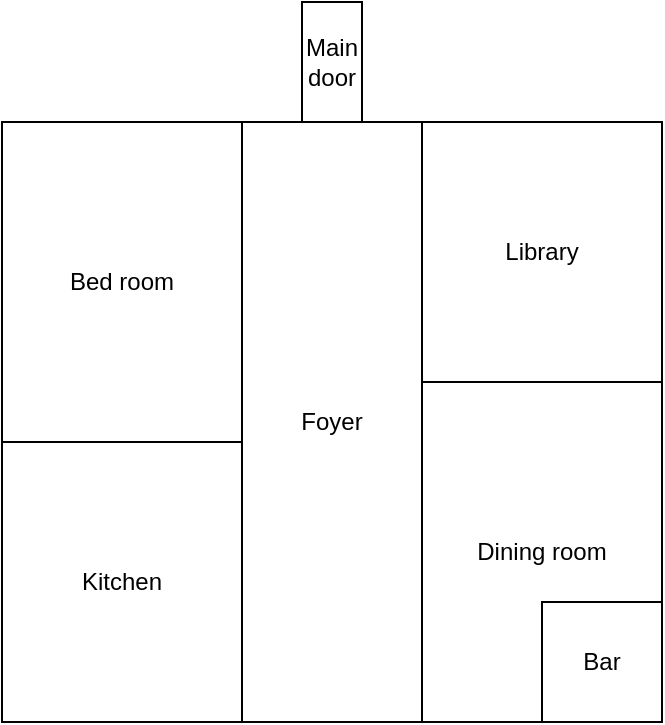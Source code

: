<mxfile version="26.0.16">
  <diagram name="Seite-1" id="L8igF-Z9_EGI9vsI968U">
    <mxGraphModel dx="1434" dy="772" grid="1" gridSize="10" guides="1" tooltips="1" connect="1" arrows="1" fold="1" page="1" pageScale="1" pageWidth="827" pageHeight="1169" math="0" shadow="0">
      <root>
        <mxCell id="0" />
        <mxCell id="1" parent="0" />
        <mxCell id="rI1pefTLXx3WVDRIbppG-1" value="Foyer" style="rounded=0;whiteSpace=wrap;html=1;" vertex="1" parent="1">
          <mxGeometry x="380" y="190" width="90" height="300" as="geometry" />
        </mxCell>
        <mxCell id="rI1pefTLXx3WVDRIbppG-2" value="Library" style="rounded=0;whiteSpace=wrap;html=1;" vertex="1" parent="1">
          <mxGeometry x="470" y="190" width="120" height="130" as="geometry" />
        </mxCell>
        <mxCell id="rI1pefTLXx3WVDRIbppG-3" value="Dining room" style="rounded=0;whiteSpace=wrap;html=1;" vertex="1" parent="1">
          <mxGeometry x="470" y="320" width="120" height="170" as="geometry" />
        </mxCell>
        <mxCell id="rI1pefTLXx3WVDRIbppG-4" value="Kitchen" style="rounded=0;whiteSpace=wrap;html=1;" vertex="1" parent="1">
          <mxGeometry x="260" y="350" width="120" height="140" as="geometry" />
        </mxCell>
        <mxCell id="rI1pefTLXx3WVDRIbppG-5" value="Bed room" style="rounded=0;whiteSpace=wrap;html=1;" vertex="1" parent="1">
          <mxGeometry x="260" y="190" width="120" height="160" as="geometry" />
        </mxCell>
        <mxCell id="rI1pefTLXx3WVDRIbppG-6" value="Main door" style="rounded=0;whiteSpace=wrap;html=1;" vertex="1" parent="1">
          <mxGeometry x="410" y="130" width="30" height="60" as="geometry" />
        </mxCell>
        <mxCell id="rI1pefTLXx3WVDRIbppG-7" value="Bar" style="rounded=0;whiteSpace=wrap;html=1;" vertex="1" parent="1">
          <mxGeometry x="530" y="430" width="60" height="60" as="geometry" />
        </mxCell>
      </root>
    </mxGraphModel>
  </diagram>
</mxfile>
